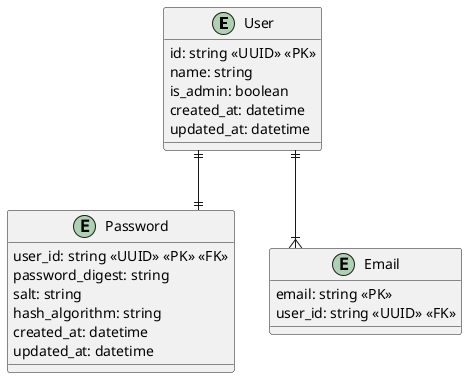 @startuml
skinparam linetype ortho

entity User {
    id: string <<UUID>> <<PK>>
    name: string
    is_admin: boolean
    created_at: datetime
    updated_at: datetime
}

entity Password {
    user_id: string <<UUID>> <<PK>> <<FK>>
    password_digest: string
    salt: string
    hash_algorithm: string
    created_at: datetime
    updated_at: datetime
}

entity Email {
    email: string <<PK>>
    user_id: string <<UUID>> <<FK>>
}

User ||--|| Password
User ||--|{ Email

@enduml
